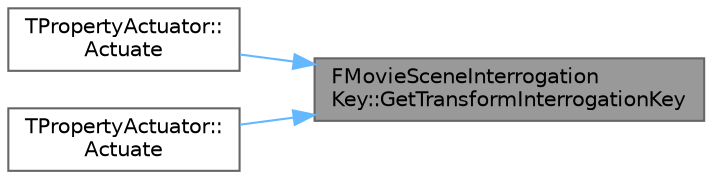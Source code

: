 digraph "FMovieSceneInterrogationKey::GetTransformInterrogationKey"
{
 // INTERACTIVE_SVG=YES
 // LATEX_PDF_SIZE
  bgcolor="transparent";
  edge [fontname=Helvetica,fontsize=10,labelfontname=Helvetica,labelfontsize=10];
  node [fontname=Helvetica,fontsize=10,shape=box,height=0.2,width=0.4];
  rankdir="RL";
  Node1 [id="Node000001",label="FMovieSceneInterrogation\lKey::GetTransformInterrogationKey",height=0.2,width=0.4,color="gray40", fillcolor="grey60", style="filled", fontcolor="black",tooltip="Access the interrogation key for transform data - any interrogation data stored with this key is guar..."];
  Node1 -> Node2 [id="edge1_Node000001_Node000002",dir="back",color="steelblue1",style="solid",tooltip=" "];
  Node2 [id="Node000002",label="TPropertyActuator::\lActuate",height=0.2,width=0.4,color="grey40", fillcolor="white", style="filled",URL="$df/dea/structTPropertyActuator.html#a9dac19887a2d6ce5dadc4da742196bf2",tooltip=" "];
  Node1 -> Node3 [id="edge2_Node000001_Node000003",dir="back",color="steelblue1",style="solid",tooltip=" "];
  Node3 [id="Node000003",label="TPropertyActuator::\lActuate",height=0.2,width=0.4,color="grey40", fillcolor="white", style="filled",URL="$df/dea/structTPropertyActuator.html#ac4df541c2c000e8944bca64959d13b6e",tooltip=" "];
}
